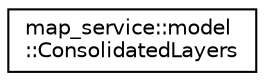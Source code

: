 digraph "Graphical Class Hierarchy"
{
 // LATEX_PDF_SIZE
  edge [fontname="Helvetica",fontsize="10",labelfontname="Helvetica",labelfontsize="10"];
  node [fontname="Helvetica",fontsize="10",shape=record];
  rankdir="LR";
  Node0 [label="map_service::model\l::ConsolidatedLayers",height=0.2,width=0.4,color="black", fillcolor="white", style="filled",URL="$structmap__service_1_1model_1_1ConsolidatedLayers.html",tooltip="Data structure representing a consolidated view of all map layers."];
}
